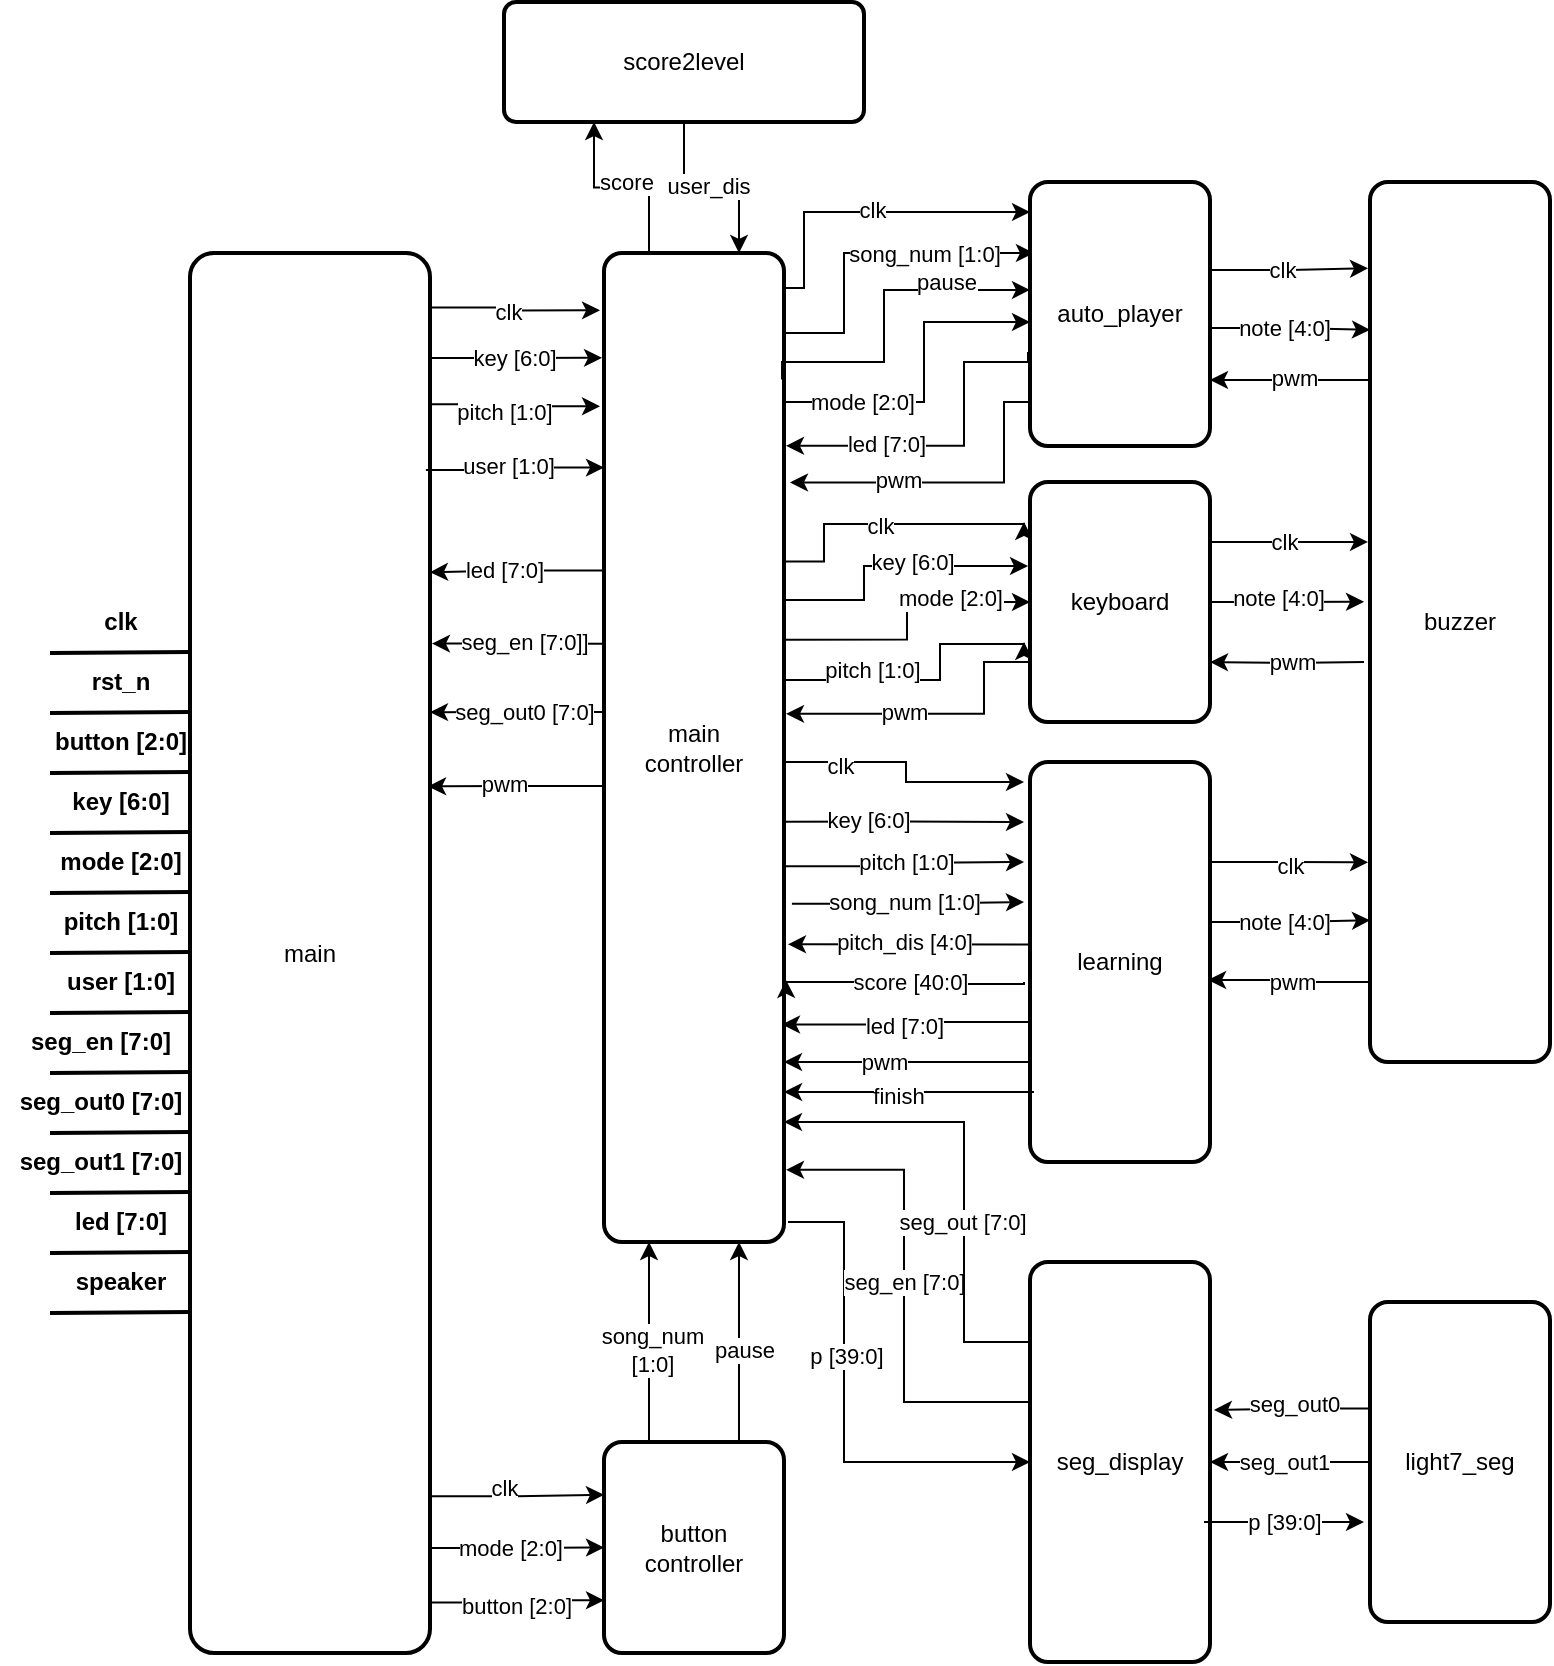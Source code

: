 <mxfile version="22.1.11" type="device">
  <diagram name="Page-1" id="I-zfyDoOctxfuoCyCo5i">
    <mxGraphModel dx="1420" dy="1222" grid="0" gridSize="10" guides="1" tooltips="1" connect="1" arrows="1" fold="1" page="1" pageScale="1" pageWidth="850" pageHeight="1100" math="0" shadow="0">
      <root>
        <mxCell id="0" />
        <mxCell id="1" parent="0" />
        <mxCell id="KplFvlBHDwuFrTIBIFc5-83" style="edgeStyle=orthogonalEdgeStyle;rounded=0;orthogonalLoop=1;jettySize=auto;html=1;entryX=0.75;entryY=1;entryDx=0;entryDy=0;exitX=0.964;exitY=0;exitDx=0;exitDy=0;exitPerimeter=0;" edge="1" parent="1" source="KplFvlBHDwuFrTIBIFc5-24" target="KplFvlBHDwuFrTIBIFc5-26">
          <mxGeometry relative="1" as="geometry">
            <mxPoint x="260" y="900" as="sourcePoint" />
          </mxGeometry>
        </mxCell>
        <mxCell id="KplFvlBHDwuFrTIBIFc5-85" value="button [2:0]" style="edgeLabel;html=1;align=center;verticalAlign=middle;resizable=0;points=[];" vertex="1" connectable="0" parent="KplFvlBHDwuFrTIBIFc5-83">
          <mxGeometry x="-0.036" y="-1" relative="1" as="geometry">
            <mxPoint as="offset" />
          </mxGeometry>
        </mxCell>
        <mxCell id="KplFvlBHDwuFrTIBIFc5-84" style="edgeStyle=orthogonalEdgeStyle;rounded=0;orthogonalLoop=1;jettySize=auto;html=1;exitX=0.925;exitY=0;exitDx=0;exitDy=0;entryX=0.5;entryY=1;entryDx=0;entryDy=0;exitPerimeter=0;" edge="1" parent="1" source="KplFvlBHDwuFrTIBIFc5-24" target="KplFvlBHDwuFrTIBIFc5-26">
          <mxGeometry relative="1" as="geometry" />
        </mxCell>
        <mxCell id="KplFvlBHDwuFrTIBIFc5-86" value="mode [2:0]" style="edgeLabel;html=1;align=center;verticalAlign=middle;resizable=0;points=[];" vertex="1" connectable="0" parent="KplFvlBHDwuFrTIBIFc5-84">
          <mxGeometry x="-0.093" y="-4" relative="1" as="geometry">
            <mxPoint y="-4" as="offset" />
          </mxGeometry>
        </mxCell>
        <mxCell id="KplFvlBHDwuFrTIBIFc5-87" style="edgeStyle=orthogonalEdgeStyle;rounded=0;orthogonalLoop=1;jettySize=auto;html=1;exitX=0.888;exitY=0.017;exitDx=0;exitDy=0;entryX=0.25;entryY=1;entryDx=0;entryDy=0;exitPerimeter=0;" edge="1" parent="1" source="KplFvlBHDwuFrTIBIFc5-24" target="KplFvlBHDwuFrTIBIFc5-26">
          <mxGeometry relative="1" as="geometry" />
        </mxCell>
        <mxCell id="KplFvlBHDwuFrTIBIFc5-88" value="clk" style="edgeLabel;html=1;align=center;verticalAlign=middle;resizable=0;points=[];" vertex="1" connectable="0" parent="KplFvlBHDwuFrTIBIFc5-87">
          <mxGeometry x="0.028" y="-1" relative="1" as="geometry">
            <mxPoint x="-7" y="-5" as="offset" />
          </mxGeometry>
        </mxCell>
        <mxCell id="KplFvlBHDwuFrTIBIFc5-24" value="main" style="rounded=1;arcSize=10;whiteSpace=wrap;html=1;align=center;direction=south;strokeWidth=2;" vertex="1" parent="1">
          <mxGeometry x="133" y="225.5" width="120" height="700" as="geometry" />
        </mxCell>
        <mxCell id="KplFvlBHDwuFrTIBIFc5-90" style="edgeStyle=orthogonalEdgeStyle;rounded=0;orthogonalLoop=1;jettySize=auto;html=1;exitX=0;exitY=0.75;exitDx=0;exitDy=0;entryX=1;entryY=0.75;entryDx=0;entryDy=0;" edge="1" parent="1" source="KplFvlBHDwuFrTIBIFc5-25" target="KplFvlBHDwuFrTIBIFc5-81">
          <mxGeometry relative="1" as="geometry" />
        </mxCell>
        <mxCell id="KplFvlBHDwuFrTIBIFc5-91" value="score" style="edgeLabel;html=1;align=center;verticalAlign=middle;resizable=0;points=[];" vertex="1" connectable="0" parent="KplFvlBHDwuFrTIBIFc5-90">
          <mxGeometry x="-0.092" y="-5" relative="1" as="geometry">
            <mxPoint x="-3" y="2" as="offset" />
          </mxGeometry>
        </mxCell>
        <mxCell id="KplFvlBHDwuFrTIBIFc5-127" style="edgeStyle=orthogonalEdgeStyle;rounded=0;orthogonalLoop=1;jettySize=auto;html=1;entryX=0.5;entryY=1;entryDx=0;entryDy=0;" edge="1" parent="1" target="KplFvlBHDwuFrTIBIFc5-77">
          <mxGeometry relative="1" as="geometry">
            <mxPoint x="432" y="710" as="sourcePoint" />
            <mxPoint x="553" y="890" as="targetPoint" />
            <Array as="points">
              <mxPoint x="460" y="710" />
              <mxPoint x="460" y="830" />
            </Array>
          </mxGeometry>
        </mxCell>
        <mxCell id="KplFvlBHDwuFrTIBIFc5-128" value="p [39:0]" style="edgeLabel;html=1;align=center;verticalAlign=middle;resizable=0;points=[];" vertex="1" connectable="0" parent="KplFvlBHDwuFrTIBIFc5-127">
          <mxGeometry x="-0.3" y="1" relative="1" as="geometry">
            <mxPoint y="10" as="offset" />
          </mxGeometry>
        </mxCell>
        <mxCell id="KplFvlBHDwuFrTIBIFc5-159" style="edgeStyle=orthogonalEdgeStyle;rounded=0;orthogonalLoop=1;jettySize=auto;html=1;exitX=0.088;exitY=0.022;exitDx=0;exitDy=0;entryX=0.25;entryY=1;entryDx=0;entryDy=0;exitPerimeter=0;" edge="1" parent="1">
          <mxGeometry relative="1" as="geometry">
            <mxPoint x="430" y="271.516" as="sourcePoint" />
            <mxPoint x="554.98" y="225.5" as="targetPoint" />
            <Array as="points">
              <mxPoint x="430" y="265.5" />
              <mxPoint x="460" y="265.5" />
              <mxPoint x="460" y="225.5" />
            </Array>
          </mxGeometry>
        </mxCell>
        <mxCell id="KplFvlBHDwuFrTIBIFc5-160" value="song_num [1:0]" style="edgeLabel;html=1;align=center;verticalAlign=middle;resizable=0;points=[];" vertex="1" connectable="0" parent="KplFvlBHDwuFrTIBIFc5-159">
          <mxGeometry x="-0.345" relative="1" as="geometry">
            <mxPoint x="40" y="-20" as="offset" />
          </mxGeometry>
        </mxCell>
        <mxCell id="KplFvlBHDwuFrTIBIFc5-163" style="edgeStyle=orthogonalEdgeStyle;rounded=0;orthogonalLoop=1;jettySize=auto;html=1;exitX=0.25;exitY=0;exitDx=0;exitDy=0;" edge="1" parent="1" source="KplFvlBHDwuFrTIBIFc5-25" target="KplFvlBHDwuFrTIBIFc5-80">
          <mxGeometry relative="1" as="geometry">
            <Array as="points">
              <mxPoint x="430" y="300" />
              <mxPoint x="500" y="300" />
              <mxPoint x="500" y="260" />
            </Array>
          </mxGeometry>
        </mxCell>
        <mxCell id="KplFvlBHDwuFrTIBIFc5-164" value="mode [2:0]" style="edgeLabel;html=1;align=center;verticalAlign=middle;resizable=0;points=[];" vertex="1" connectable="0" parent="KplFvlBHDwuFrTIBIFc5-163">
          <mxGeometry x="-0.083" y="-1" relative="1" as="geometry">
            <mxPoint x="-10" y="-1" as="offset" />
          </mxGeometry>
        </mxCell>
        <mxCell id="KplFvlBHDwuFrTIBIFc5-182" style="edgeStyle=orthogonalEdgeStyle;rounded=0;orthogonalLoop=1;jettySize=auto;html=1;exitX=0.312;exitY=0;exitDx=0;exitDy=0;exitPerimeter=0;" edge="1" parent="1" source="KplFvlBHDwuFrTIBIFc5-25">
          <mxGeometry relative="1" as="geometry">
            <mxPoint x="550" y="360" as="targetPoint" />
            <Array as="points">
              <mxPoint x="450" y="380" />
              <mxPoint x="450" y="361" />
            </Array>
          </mxGeometry>
        </mxCell>
        <mxCell id="KplFvlBHDwuFrTIBIFc5-188" value="clk" style="edgeLabel;html=1;align=center;verticalAlign=middle;resizable=0;points=[];" vertex="1" connectable="0" parent="KplFvlBHDwuFrTIBIFc5-182">
          <mxGeometry x="-0.052" y="-1" relative="1" as="geometry">
            <mxPoint as="offset" />
          </mxGeometry>
        </mxCell>
        <mxCell id="KplFvlBHDwuFrTIBIFc5-184" style="edgeStyle=orthogonalEdgeStyle;rounded=0;orthogonalLoop=1;jettySize=auto;html=1;exitX=0.391;exitY=0;exitDx=0;exitDy=0;entryX=0.5;entryY=1;entryDx=0;entryDy=0;exitPerimeter=0;" edge="1" parent="1" source="KplFvlBHDwuFrTIBIFc5-25" target="KplFvlBHDwuFrTIBIFc5-79">
          <mxGeometry relative="1" as="geometry" />
        </mxCell>
        <mxCell id="KplFvlBHDwuFrTIBIFc5-190" value="mode [2:0]" style="edgeLabel;html=1;align=center;verticalAlign=middle;resizable=0;points=[];" vertex="1" connectable="0" parent="KplFvlBHDwuFrTIBIFc5-184">
          <mxGeometry x="0.436" y="2" relative="1" as="geometry">
            <mxPoint as="offset" />
          </mxGeometry>
        </mxCell>
        <mxCell id="KplFvlBHDwuFrTIBIFc5-185" style="edgeStyle=orthogonalEdgeStyle;rounded=0;orthogonalLoop=1;jettySize=auto;html=1;" edge="1" parent="1">
          <mxGeometry relative="1" as="geometry">
            <mxPoint x="550" y="420" as="targetPoint" />
            <mxPoint x="430" y="439" as="sourcePoint" />
            <Array as="points">
              <mxPoint x="508" y="439" />
              <mxPoint x="508" y="421" />
            </Array>
          </mxGeometry>
        </mxCell>
        <mxCell id="KplFvlBHDwuFrTIBIFc5-191" value="pitch [1:0]" style="edgeLabel;html=1;align=center;verticalAlign=middle;resizable=0;points=[];" vertex="1" connectable="0" parent="KplFvlBHDwuFrTIBIFc5-185">
          <mxGeometry x="-0.377" y="5" relative="1" as="geometry">
            <mxPoint as="offset" />
          </mxGeometry>
        </mxCell>
        <mxCell id="KplFvlBHDwuFrTIBIFc5-200" style="edgeStyle=orthogonalEdgeStyle;rounded=0;orthogonalLoop=1;jettySize=auto;html=1;exitX=0.575;exitY=0.022;exitDx=0;exitDy=0;exitPerimeter=0;" edge="1" parent="1" source="KplFvlBHDwuFrTIBIFc5-25">
          <mxGeometry relative="1" as="geometry">
            <mxPoint x="550" y="510" as="targetPoint" />
          </mxGeometry>
        </mxCell>
        <mxCell id="KplFvlBHDwuFrTIBIFc5-202" value="key [6:0]" style="edgeLabel;html=1;align=center;verticalAlign=middle;resizable=0;points=[];" vertex="1" connectable="0" parent="KplFvlBHDwuFrTIBIFc5-200">
          <mxGeometry x="-0.283" y="1" relative="1" as="geometry">
            <mxPoint as="offset" />
          </mxGeometry>
        </mxCell>
        <mxCell id="KplFvlBHDwuFrTIBIFc5-203" style="edgeStyle=orthogonalEdgeStyle;rounded=0;orthogonalLoop=1;jettySize=auto;html=1;exitX=0.62;exitY=0;exitDx=0;exitDy=0;exitPerimeter=0;" edge="1" parent="1" source="KplFvlBHDwuFrTIBIFc5-25">
          <mxGeometry relative="1" as="geometry">
            <mxPoint x="550" y="530" as="targetPoint" />
          </mxGeometry>
        </mxCell>
        <mxCell id="KplFvlBHDwuFrTIBIFc5-205" value="pitch [1:0]" style="edgeLabel;html=1;align=center;verticalAlign=middle;resizable=0;points=[];" vertex="1" connectable="0" parent="KplFvlBHDwuFrTIBIFc5-203">
          <mxGeometry x="-0.013" y="-2" relative="1" as="geometry">
            <mxPoint x="-1" y="-2" as="offset" />
          </mxGeometry>
        </mxCell>
        <mxCell id="KplFvlBHDwuFrTIBIFc5-207" style="edgeStyle=orthogonalEdgeStyle;rounded=0;orthogonalLoop=1;jettySize=auto;html=1;exitX=0.658;exitY=-0.044;exitDx=0;exitDy=0;exitPerimeter=0;" edge="1" parent="1" source="KplFvlBHDwuFrTIBIFc5-25">
          <mxGeometry relative="1" as="geometry">
            <mxPoint x="550" y="550" as="targetPoint" />
          </mxGeometry>
        </mxCell>
        <mxCell id="KplFvlBHDwuFrTIBIFc5-208" value="song_num [1:0]" style="edgeLabel;html=1;align=center;verticalAlign=middle;resizable=0;points=[];" vertex="1" connectable="0" parent="KplFvlBHDwuFrTIBIFc5-207">
          <mxGeometry x="-0.278" y="-2" relative="1" as="geometry">
            <mxPoint x="14" y="-3" as="offset" />
          </mxGeometry>
        </mxCell>
        <mxCell id="KplFvlBHDwuFrTIBIFc5-25" value="main&lt;br&gt;controller" style="rounded=1;arcSize=10;whiteSpace=wrap;html=1;align=center;direction=south;strokeWidth=2;" vertex="1" parent="1">
          <mxGeometry x="340" y="225.5" width="90" height="494.5" as="geometry" />
        </mxCell>
        <mxCell id="KplFvlBHDwuFrTIBIFc5-27" style="edgeStyle=orthogonalEdgeStyle;rounded=0;orthogonalLoop=1;jettySize=auto;html=1;exitX=0;exitY=0.75;exitDx=0;exitDy=0;entryX=1;entryY=0.75;entryDx=0;entryDy=0;" edge="1" parent="1" source="KplFvlBHDwuFrTIBIFc5-26" target="KplFvlBHDwuFrTIBIFc5-25">
          <mxGeometry relative="1" as="geometry" />
        </mxCell>
        <mxCell id="KplFvlBHDwuFrTIBIFc5-28" value="song_num&lt;br&gt;[1:0]" style="edgeLabel;html=1;align=center;verticalAlign=middle;resizable=0;points=[];" vertex="1" connectable="0" parent="KplFvlBHDwuFrTIBIFc5-27">
          <mxGeometry x="-0.067" relative="1" as="geometry">
            <mxPoint x="1" as="offset" />
          </mxGeometry>
        </mxCell>
        <mxCell id="KplFvlBHDwuFrTIBIFc5-29" style="edgeStyle=orthogonalEdgeStyle;rounded=0;orthogonalLoop=1;jettySize=auto;html=1;exitX=0;exitY=0.25;exitDx=0;exitDy=0;entryX=1;entryY=0.25;entryDx=0;entryDy=0;" edge="1" parent="1" source="KplFvlBHDwuFrTIBIFc5-26" target="KplFvlBHDwuFrTIBIFc5-25">
          <mxGeometry relative="1" as="geometry" />
        </mxCell>
        <mxCell id="KplFvlBHDwuFrTIBIFc5-30" value="pause" style="edgeLabel;html=1;align=center;verticalAlign=middle;resizable=0;points=[];" vertex="1" connectable="0" parent="KplFvlBHDwuFrTIBIFc5-29">
          <mxGeometry x="-0.067" y="-1" relative="1" as="geometry">
            <mxPoint x="1" as="offset" />
          </mxGeometry>
        </mxCell>
        <mxCell id="KplFvlBHDwuFrTIBIFc5-26" value="button&lt;br&gt;controller" style="rounded=1;arcSize=10;whiteSpace=wrap;html=1;align=center;direction=south;strokeWidth=2;" vertex="1" parent="1">
          <mxGeometry x="340" y="820" width="90" height="105.5" as="geometry" />
        </mxCell>
        <mxCell id="KplFvlBHDwuFrTIBIFc5-31" value="" style="endArrow=none;html=1;rounded=0;strokeWidth=2;fontStyle=1" edge="1" parent="1">
          <mxGeometry relative="1" as="geometry">
            <mxPoint x="63" y="425.5" as="sourcePoint" />
            <mxPoint x="133" y="425" as="targetPoint" />
          </mxGeometry>
        </mxCell>
        <mxCell id="KplFvlBHDwuFrTIBIFc5-32" value="" style="endArrow=none;html=1;rounded=0;strokeWidth=2;fontStyle=1" edge="1" parent="1">
          <mxGeometry relative="1" as="geometry">
            <mxPoint x="63" y="455.5" as="sourcePoint" />
            <mxPoint x="133" y="455" as="targetPoint" />
          </mxGeometry>
        </mxCell>
        <mxCell id="KplFvlBHDwuFrTIBIFc5-33" value="clk" style="text;html=1;align=center;verticalAlign=middle;resizable=0;points=[];autosize=1;strokeColor=none;fillColor=none;fontStyle=1" vertex="1" parent="1">
          <mxGeometry x="78" y="395" width="40" height="30" as="geometry" />
        </mxCell>
        <mxCell id="KplFvlBHDwuFrTIBIFc5-34" value="rst_n" style="text;html=1;align=center;verticalAlign=middle;resizable=0;points=[];autosize=1;strokeColor=none;fillColor=none;fontStyle=1" vertex="1" parent="1">
          <mxGeometry x="73" y="425" width="50" height="30" as="geometry" />
        </mxCell>
        <mxCell id="KplFvlBHDwuFrTIBIFc5-35" value="" style="endArrow=none;html=1;rounded=0;strokeWidth=2;fontStyle=1" edge="1" parent="1">
          <mxGeometry relative="1" as="geometry">
            <mxPoint x="63" y="485.5" as="sourcePoint" />
            <mxPoint x="133" y="485" as="targetPoint" />
          </mxGeometry>
        </mxCell>
        <mxCell id="KplFvlBHDwuFrTIBIFc5-37" value="button [2:0]" style="text;html=1;align=center;verticalAlign=middle;resizable=0;points=[];autosize=1;strokeColor=none;fillColor=none;fontStyle=1" vertex="1" parent="1">
          <mxGeometry x="53" y="455" width="90" height="30" as="geometry" />
        </mxCell>
        <mxCell id="KplFvlBHDwuFrTIBIFc5-56" value="" style="endArrow=none;html=1;rounded=0;strokeWidth=2;fontStyle=1" edge="1" parent="1">
          <mxGeometry relative="1" as="geometry">
            <mxPoint x="63" y="515.5" as="sourcePoint" />
            <mxPoint x="133" y="515" as="targetPoint" />
          </mxGeometry>
        </mxCell>
        <mxCell id="KplFvlBHDwuFrTIBIFc5-57" value="" style="endArrow=none;html=1;rounded=0;strokeWidth=2;fontStyle=1" edge="1" parent="1">
          <mxGeometry relative="1" as="geometry">
            <mxPoint x="63" y="545.5" as="sourcePoint" />
            <mxPoint x="133" y="545" as="targetPoint" />
          </mxGeometry>
        </mxCell>
        <mxCell id="KplFvlBHDwuFrTIBIFc5-58" value="key [6:0]" style="text;html=1;align=center;verticalAlign=middle;resizable=0;points=[];autosize=1;strokeColor=none;fillColor=none;fontStyle=1" vertex="1" parent="1">
          <mxGeometry x="63" y="485" width="70" height="30" as="geometry" />
        </mxCell>
        <mxCell id="KplFvlBHDwuFrTIBIFc5-59" value="mode [2:0]" style="text;html=1;align=center;verticalAlign=middle;resizable=0;points=[];autosize=1;strokeColor=none;fillColor=none;fontStyle=1" vertex="1" parent="1">
          <mxGeometry x="58" y="515" width="80" height="30" as="geometry" />
        </mxCell>
        <mxCell id="KplFvlBHDwuFrTIBIFc5-60" value="" style="endArrow=none;html=1;rounded=0;strokeWidth=2;fontStyle=1" edge="1" parent="1">
          <mxGeometry relative="1" as="geometry">
            <mxPoint x="63" y="575.5" as="sourcePoint" />
            <mxPoint x="133" y="575" as="targetPoint" />
          </mxGeometry>
        </mxCell>
        <mxCell id="KplFvlBHDwuFrTIBIFc5-61" value="pitch [1:0]" style="text;html=1;align=center;verticalAlign=middle;resizable=0;points=[];autosize=1;strokeColor=none;fillColor=none;fontStyle=1" vertex="1" parent="1">
          <mxGeometry x="58" y="545" width="80" height="30" as="geometry" />
        </mxCell>
        <mxCell id="KplFvlBHDwuFrTIBIFc5-62" value="" style="endArrow=none;html=1;rounded=0;strokeWidth=2;fontStyle=1" edge="1" parent="1">
          <mxGeometry relative="1" as="geometry">
            <mxPoint x="63" y="605.5" as="sourcePoint" />
            <mxPoint x="133" y="605" as="targetPoint" />
          </mxGeometry>
        </mxCell>
        <mxCell id="KplFvlBHDwuFrTIBIFc5-63" value="" style="endArrow=none;html=1;rounded=0;strokeWidth=2;fontStyle=1" edge="1" parent="1">
          <mxGeometry relative="1" as="geometry">
            <mxPoint x="63" y="635.5" as="sourcePoint" />
            <mxPoint x="133" y="635" as="targetPoint" />
          </mxGeometry>
        </mxCell>
        <mxCell id="KplFvlBHDwuFrTIBIFc5-64" value="user [1:0]" style="text;html=1;align=center;verticalAlign=middle;resizable=0;points=[];autosize=1;strokeColor=none;fillColor=none;fontStyle=1" vertex="1" parent="1">
          <mxGeometry x="58" y="575" width="80" height="30" as="geometry" />
        </mxCell>
        <mxCell id="KplFvlBHDwuFrTIBIFc5-65" value="seg_en [7:0]" style="text;html=1;align=center;verticalAlign=middle;resizable=0;points=[];autosize=1;strokeColor=none;fillColor=none;fontStyle=1" vertex="1" parent="1">
          <mxGeometry x="43" y="605" width="90" height="30" as="geometry" />
        </mxCell>
        <mxCell id="KplFvlBHDwuFrTIBIFc5-66" value="" style="endArrow=none;html=1;rounded=0;strokeWidth=2;fontStyle=1" edge="1" parent="1">
          <mxGeometry relative="1" as="geometry">
            <mxPoint x="63" y="665.5" as="sourcePoint" />
            <mxPoint x="133" y="665" as="targetPoint" />
          </mxGeometry>
        </mxCell>
        <mxCell id="KplFvlBHDwuFrTIBIFc5-67" value="seg_out0 [7:0]" style="text;html=1;align=center;verticalAlign=middle;resizable=0;points=[];autosize=1;strokeColor=none;fillColor=none;fontStyle=1" vertex="1" parent="1">
          <mxGeometry x="38" y="635" width="100" height="30" as="geometry" />
        </mxCell>
        <mxCell id="KplFvlBHDwuFrTIBIFc5-68" value="" style="endArrow=none;html=1;rounded=0;strokeWidth=2;fontStyle=1" edge="1" parent="1">
          <mxGeometry relative="1" as="geometry">
            <mxPoint x="63" y="695.5" as="sourcePoint" />
            <mxPoint x="133" y="695" as="targetPoint" />
          </mxGeometry>
        </mxCell>
        <mxCell id="KplFvlBHDwuFrTIBIFc5-69" value="" style="endArrow=none;html=1;rounded=0;strokeWidth=2;fontStyle=1" edge="1" parent="1">
          <mxGeometry relative="1" as="geometry">
            <mxPoint x="63" y="725.5" as="sourcePoint" />
            <mxPoint x="133" y="725" as="targetPoint" />
          </mxGeometry>
        </mxCell>
        <mxCell id="KplFvlBHDwuFrTIBIFc5-70" value="seg_out1 [7:0]" style="text;html=1;align=center;verticalAlign=middle;resizable=0;points=[];autosize=1;strokeColor=none;fillColor=none;fontStyle=1" vertex="1" parent="1">
          <mxGeometry x="38" y="665" width="100" height="30" as="geometry" />
        </mxCell>
        <mxCell id="KplFvlBHDwuFrTIBIFc5-71" value="led [7:0]" style="text;html=1;align=center;verticalAlign=middle;resizable=0;points=[];autosize=1;strokeColor=none;fillColor=none;fontStyle=1" vertex="1" parent="1">
          <mxGeometry x="63" y="695" width="70" height="30" as="geometry" />
        </mxCell>
        <mxCell id="KplFvlBHDwuFrTIBIFc5-72" value="" style="endArrow=none;html=1;rounded=0;strokeWidth=2;fontStyle=1" edge="1" parent="1">
          <mxGeometry relative="1" as="geometry">
            <mxPoint x="63" y="755.5" as="sourcePoint" />
            <mxPoint x="133" y="755" as="targetPoint" />
          </mxGeometry>
        </mxCell>
        <mxCell id="KplFvlBHDwuFrTIBIFc5-73" value="speaker" style="text;html=1;align=center;verticalAlign=middle;resizable=0;points=[];autosize=1;strokeColor=none;fillColor=none;fontStyle=1" vertex="1" parent="1">
          <mxGeometry x="63" y="725" width="70" height="30" as="geometry" />
        </mxCell>
        <mxCell id="KplFvlBHDwuFrTIBIFc5-154" style="edgeStyle=orthogonalEdgeStyle;rounded=0;orthogonalLoop=1;jettySize=auto;html=1;exitX=0.75;exitY=1;exitDx=0;exitDy=0;" edge="1" parent="1" source="KplFvlBHDwuFrTIBIFc5-76">
          <mxGeometry relative="1" as="geometry">
            <mxPoint x="430" y="630" as="targetPoint" />
          </mxGeometry>
        </mxCell>
        <mxCell id="KplFvlBHDwuFrTIBIFc5-193" value="pwm" style="edgeLabel;html=1;align=center;verticalAlign=middle;resizable=0;points=[];" vertex="1" connectable="0" parent="KplFvlBHDwuFrTIBIFc5-154">
          <mxGeometry x="-0.028" y="1" relative="1" as="geometry">
            <mxPoint x="-13" y="-1" as="offset" />
          </mxGeometry>
        </mxCell>
        <mxCell id="KplFvlBHDwuFrTIBIFc5-76" value="learning" style="rounded=1;arcSize=10;whiteSpace=wrap;html=1;align=center;direction=south;strokeWidth=2;" vertex="1" parent="1">
          <mxGeometry x="553" y="480" width="90" height="200" as="geometry" />
        </mxCell>
        <mxCell id="KplFvlBHDwuFrTIBIFc5-77" value="seg_display" style="rounded=1;arcSize=10;whiteSpace=wrap;html=1;align=center;direction=south;strokeWidth=2;" vertex="1" parent="1">
          <mxGeometry x="553" y="730" width="90" height="200" as="geometry" />
        </mxCell>
        <mxCell id="KplFvlBHDwuFrTIBIFc5-132" style="edgeStyle=orthogonalEdgeStyle;rounded=0;orthogonalLoop=1;jettySize=auto;html=1;entryX=0.5;entryY=0;entryDx=0;entryDy=0;exitX=0.5;exitY=1;exitDx=0;exitDy=0;" edge="1" parent="1" source="KplFvlBHDwuFrTIBIFc5-78" target="KplFvlBHDwuFrTIBIFc5-77">
          <mxGeometry relative="1" as="geometry">
            <mxPoint x="710" y="880" as="sourcePoint" />
          </mxGeometry>
        </mxCell>
        <mxCell id="KplFvlBHDwuFrTIBIFc5-135" value="seg_out1" style="edgeLabel;html=1;align=center;verticalAlign=middle;resizable=0;points=[];" vertex="1" connectable="0" parent="KplFvlBHDwuFrTIBIFc5-132">
          <mxGeometry x="-0.148" relative="1" as="geometry">
            <mxPoint x="-9" as="offset" />
          </mxGeometry>
        </mxCell>
        <mxCell id="KplFvlBHDwuFrTIBIFc5-78" value="light7_seg" style="rounded=1;arcSize=10;whiteSpace=wrap;html=1;align=center;direction=south;strokeWidth=2;" vertex="1" parent="1">
          <mxGeometry x="723" y="750" width="90" height="160" as="geometry" />
        </mxCell>
        <mxCell id="KplFvlBHDwuFrTIBIFc5-79" value="keyboard" style="rounded=1;arcSize=10;whiteSpace=wrap;html=1;align=center;direction=south;strokeWidth=2;" vertex="1" parent="1">
          <mxGeometry x="553" y="340" width="90" height="120" as="geometry" />
        </mxCell>
        <mxCell id="KplFvlBHDwuFrTIBIFc5-80" value="auto_player" style="rounded=1;arcSize=10;whiteSpace=wrap;html=1;align=center;direction=south;strokeWidth=2;" vertex="1" parent="1">
          <mxGeometry x="553" y="190" width="90" height="132" as="geometry" />
        </mxCell>
        <mxCell id="KplFvlBHDwuFrTIBIFc5-94" style="edgeStyle=orthogonalEdgeStyle;rounded=0;orthogonalLoop=1;jettySize=auto;html=1;exitX=1;exitY=0.5;exitDx=0;exitDy=0;entryX=0;entryY=0.25;entryDx=0;entryDy=0;" edge="1" parent="1" source="KplFvlBHDwuFrTIBIFc5-81" target="KplFvlBHDwuFrTIBIFc5-25">
          <mxGeometry relative="1" as="geometry" />
        </mxCell>
        <mxCell id="KplFvlBHDwuFrTIBIFc5-95" value="user_dis" style="edgeLabel;html=1;align=center;verticalAlign=middle;resizable=0;points=[];" vertex="1" connectable="0" parent="KplFvlBHDwuFrTIBIFc5-94">
          <mxGeometry x="-0.058" y="1" relative="1" as="geometry">
            <mxPoint as="offset" />
          </mxGeometry>
        </mxCell>
        <mxCell id="KplFvlBHDwuFrTIBIFc5-81" value="score2level" style="rounded=1;arcSize=10;whiteSpace=wrap;html=1;align=center;direction=south;strokeWidth=2;" vertex="1" parent="1">
          <mxGeometry x="290" y="100" width="180" height="60" as="geometry" />
        </mxCell>
        <mxCell id="KplFvlBHDwuFrTIBIFc5-178" style="edgeStyle=orthogonalEdgeStyle;rounded=0;orthogonalLoop=1;jettySize=auto;html=1;entryX=0.75;entryY=0;entryDx=0;entryDy=0;" edge="1" parent="1" target="KplFvlBHDwuFrTIBIFc5-79">
          <mxGeometry relative="1" as="geometry">
            <mxPoint x="720" y="430" as="sourcePoint" />
          </mxGeometry>
        </mxCell>
        <mxCell id="KplFvlBHDwuFrTIBIFc5-179" value="pwm" style="edgeLabel;html=1;align=center;verticalAlign=middle;resizable=0;points=[];" vertex="1" connectable="0" parent="KplFvlBHDwuFrTIBIFc5-178">
          <mxGeometry x="-0.071" y="-1" relative="1" as="geometry">
            <mxPoint as="offset" />
          </mxGeometry>
        </mxCell>
        <mxCell id="KplFvlBHDwuFrTIBIFc5-82" value="buzzer" style="rounded=1;arcSize=10;whiteSpace=wrap;html=1;align=center;direction=south;strokeWidth=2;" vertex="1" parent="1">
          <mxGeometry x="723" y="190" width="90" height="440" as="geometry" />
        </mxCell>
        <mxCell id="KplFvlBHDwuFrTIBIFc5-98" style="edgeStyle=orthogonalEdgeStyle;rounded=0;orthogonalLoop=1;jettySize=auto;html=1;entryX=0.168;entryY=1;entryDx=0;entryDy=0;entryPerimeter=0;exitX=0.553;exitY=-0.011;exitDx=0;exitDy=0;exitPerimeter=0;" edge="1" parent="1" source="KplFvlBHDwuFrTIBIFc5-80" target="KplFvlBHDwuFrTIBIFc5-82">
          <mxGeometry relative="1" as="geometry">
            <mxPoint x="650" y="242" as="sourcePoint" />
          </mxGeometry>
        </mxCell>
        <mxCell id="KplFvlBHDwuFrTIBIFc5-101" value="note [4:0]" style="edgeLabel;html=1;align=center;verticalAlign=middle;resizable=0;points=[];" vertex="1" connectable="0" parent="KplFvlBHDwuFrTIBIFc5-98">
          <mxGeometry x="0.096" y="1" relative="1" as="geometry">
            <mxPoint x="-7" as="offset" />
          </mxGeometry>
        </mxCell>
        <mxCell id="KplFvlBHDwuFrTIBIFc5-99" style="edgeStyle=orthogonalEdgeStyle;rounded=0;orthogonalLoop=1;jettySize=auto;html=1;entryX=0.098;entryY=1.011;entryDx=0;entryDy=0;entryPerimeter=0;exitX=0.333;exitY=0.011;exitDx=0;exitDy=0;exitPerimeter=0;" edge="1" parent="1" source="KplFvlBHDwuFrTIBIFc5-80" target="KplFvlBHDwuFrTIBIFc5-82">
          <mxGeometry relative="1" as="geometry">
            <mxPoint x="650" y="210" as="sourcePoint" />
          </mxGeometry>
        </mxCell>
        <mxCell id="KplFvlBHDwuFrTIBIFc5-100" value="clk" style="edgeLabel;html=1;align=center;verticalAlign=middle;resizable=0;points=[];" vertex="1" connectable="0" parent="KplFvlBHDwuFrTIBIFc5-99">
          <mxGeometry x="0.097" y="-1" relative="1" as="geometry">
            <mxPoint x="-7" as="offset" />
          </mxGeometry>
        </mxCell>
        <mxCell id="KplFvlBHDwuFrTIBIFc5-103" style="edgeStyle=orthogonalEdgeStyle;rounded=0;orthogonalLoop=1;jettySize=auto;html=1;exitX=0.225;exitY=1.011;exitDx=0;exitDy=0;exitPerimeter=0;entryX=0.75;entryY=0;entryDx=0;entryDy=0;" edge="1" parent="1" source="KplFvlBHDwuFrTIBIFc5-82" target="KplFvlBHDwuFrTIBIFc5-80">
          <mxGeometry relative="1" as="geometry">
            <mxPoint x="643" y="277" as="targetPoint" />
          </mxGeometry>
        </mxCell>
        <mxCell id="KplFvlBHDwuFrTIBIFc5-104" value="pwm" style="edgeLabel;html=1;align=center;verticalAlign=middle;resizable=0;points=[];" vertex="1" connectable="0" parent="KplFvlBHDwuFrTIBIFc5-103">
          <mxGeometry x="-0.067" y="3" relative="1" as="geometry">
            <mxPoint y="-4" as="offset" />
          </mxGeometry>
        </mxCell>
        <mxCell id="KplFvlBHDwuFrTIBIFc5-125" style="edgeStyle=orthogonalEdgeStyle;rounded=0;orthogonalLoop=1;jettySize=auto;html=1;entryX=0.927;entryY=-0.011;entryDx=0;entryDy=0;entryPerimeter=0;" edge="1" parent="1" target="KplFvlBHDwuFrTIBIFc5-25">
          <mxGeometry relative="1" as="geometry">
            <mxPoint x="553" y="840" as="sourcePoint" />
            <Array as="points">
              <mxPoint x="553" y="800" />
              <mxPoint x="490" y="800" />
              <mxPoint x="490" y="684" />
            </Array>
          </mxGeometry>
        </mxCell>
        <mxCell id="KplFvlBHDwuFrTIBIFc5-129" value="seg_en [7:0]" style="edgeLabel;html=1;align=center;verticalAlign=middle;resizable=0;points=[];" vertex="1" connectable="0" parent="KplFvlBHDwuFrTIBIFc5-125">
          <mxGeometry x="0.065" y="-2" relative="1" as="geometry">
            <mxPoint x="-2" y="-15" as="offset" />
          </mxGeometry>
        </mxCell>
        <mxCell id="KplFvlBHDwuFrTIBIFc5-126" style="edgeStyle=orthogonalEdgeStyle;rounded=0;orthogonalLoop=1;jettySize=auto;html=1;" edge="1" parent="1">
          <mxGeometry relative="1" as="geometry">
            <mxPoint x="553" y="770" as="sourcePoint" />
            <mxPoint x="430" y="660" as="targetPoint" />
            <Array as="points">
              <mxPoint x="553" y="770" />
              <mxPoint x="520" y="770" />
              <mxPoint x="520" y="660" />
            </Array>
          </mxGeometry>
        </mxCell>
        <mxCell id="KplFvlBHDwuFrTIBIFc5-130" value="seg_out [7:0]" style="edgeLabel;html=1;align=center;verticalAlign=middle;resizable=0;points=[];" vertex="1" connectable="0" parent="KplFvlBHDwuFrTIBIFc5-126">
          <mxGeometry x="-0.189" y="1" relative="1" as="geometry">
            <mxPoint y="1" as="offset" />
          </mxGeometry>
        </mxCell>
        <mxCell id="KplFvlBHDwuFrTIBIFc5-131" value="p [39:0]" style="edgeStyle=orthogonalEdgeStyle;rounded=0;orthogonalLoop=1;jettySize=auto;html=1;" edge="1" parent="1">
          <mxGeometry relative="1" as="geometry">
            <mxPoint x="640" y="860" as="sourcePoint" />
            <mxPoint x="720" y="860" as="targetPoint" />
            <Array as="points">
              <mxPoint x="644" y="860" />
              <mxPoint x="720" y="860" />
            </Array>
            <mxPoint as="offset" />
          </mxGeometry>
        </mxCell>
        <mxCell id="KplFvlBHDwuFrTIBIFc5-133" style="edgeStyle=orthogonalEdgeStyle;rounded=0;orthogonalLoop=1;jettySize=auto;html=1;entryX=0.37;entryY=-0.022;entryDx=0;entryDy=0;entryPerimeter=0;exitX=0.333;exitY=1.011;exitDx=0;exitDy=0;exitPerimeter=0;" edge="1" parent="1" source="KplFvlBHDwuFrTIBIFc5-78" target="KplFvlBHDwuFrTIBIFc5-77">
          <mxGeometry relative="1" as="geometry">
            <mxPoint x="720" y="910" as="sourcePoint" />
          </mxGeometry>
        </mxCell>
        <mxCell id="KplFvlBHDwuFrTIBIFc5-134" value="seg_out0" style="edgeLabel;html=1;align=center;verticalAlign=middle;resizable=0;points=[];" vertex="1" connectable="0" parent="KplFvlBHDwuFrTIBIFc5-133">
          <mxGeometry x="-0.051" y="2" relative="1" as="geometry">
            <mxPoint y="-5" as="offset" />
          </mxGeometry>
        </mxCell>
        <mxCell id="KplFvlBHDwuFrTIBIFc5-136" style="edgeStyle=orthogonalEdgeStyle;rounded=0;orthogonalLoop=1;jettySize=auto;html=1;exitX=0.039;exitY=0;exitDx=0;exitDy=0;entryX=0.058;entryY=1.022;entryDx=0;entryDy=0;entryPerimeter=0;exitPerimeter=0;" edge="1" parent="1" source="KplFvlBHDwuFrTIBIFc5-24" target="KplFvlBHDwuFrTIBIFc5-25">
          <mxGeometry relative="1" as="geometry" />
        </mxCell>
        <mxCell id="KplFvlBHDwuFrTIBIFc5-137" value="clk" style="edgeLabel;html=1;align=center;verticalAlign=middle;resizable=0;points=[];" vertex="1" connectable="0" parent="KplFvlBHDwuFrTIBIFc5-136">
          <mxGeometry x="-0.097" y="-2" relative="1" as="geometry">
            <mxPoint as="offset" />
          </mxGeometry>
        </mxCell>
        <mxCell id="KplFvlBHDwuFrTIBIFc5-138" style="edgeStyle=orthogonalEdgeStyle;rounded=0;orthogonalLoop=1;jettySize=auto;html=1;exitX=0.075;exitY=0;exitDx=0;exitDy=0;entryX=0.106;entryY=1.011;entryDx=0;entryDy=0;entryPerimeter=0;exitPerimeter=0;" edge="1" parent="1" source="KplFvlBHDwuFrTIBIFc5-24" target="KplFvlBHDwuFrTIBIFc5-25">
          <mxGeometry relative="1" as="geometry" />
        </mxCell>
        <mxCell id="KplFvlBHDwuFrTIBIFc5-141" value="key [6:0]" style="edgeLabel;html=1;align=center;verticalAlign=middle;resizable=0;points=[];" vertex="1" connectable="0" parent="KplFvlBHDwuFrTIBIFc5-138">
          <mxGeometry x="-0.025" relative="1" as="geometry">
            <mxPoint as="offset" />
          </mxGeometry>
        </mxCell>
        <mxCell id="KplFvlBHDwuFrTIBIFc5-139" style="edgeStyle=orthogonalEdgeStyle;rounded=0;orthogonalLoop=1;jettySize=auto;html=1;exitX=0.108;exitY=-0.008;exitDx=0;exitDy=0;entryX=0.155;entryY=1.022;entryDx=0;entryDy=0;entryPerimeter=0;exitPerimeter=0;" edge="1" parent="1" source="KplFvlBHDwuFrTIBIFc5-24" target="KplFvlBHDwuFrTIBIFc5-25">
          <mxGeometry relative="1" as="geometry" />
        </mxCell>
        <mxCell id="KplFvlBHDwuFrTIBIFc5-140" value="pitch [1:0]" style="edgeLabel;html=1;align=center;verticalAlign=middle;resizable=0;points=[];" vertex="1" connectable="0" parent="KplFvlBHDwuFrTIBIFc5-139">
          <mxGeometry x="-0.082" y="-4" relative="1" as="geometry">
            <mxPoint x="-3" as="offset" />
          </mxGeometry>
        </mxCell>
        <mxCell id="KplFvlBHDwuFrTIBIFc5-142" style="edgeStyle=orthogonalEdgeStyle;rounded=0;orthogonalLoop=1;jettySize=auto;html=1;exitX=0.155;exitY=0.017;exitDx=0;exitDy=0;entryX=0.217;entryY=1;entryDx=0;entryDy=0;entryPerimeter=0;exitPerimeter=0;" edge="1" parent="1" source="KplFvlBHDwuFrTIBIFc5-24" target="KplFvlBHDwuFrTIBIFc5-25">
          <mxGeometry relative="1" as="geometry" />
        </mxCell>
        <mxCell id="KplFvlBHDwuFrTIBIFc5-143" value="user [1:0]" style="edgeLabel;html=1;align=center;verticalAlign=middle;resizable=0;points=[];" vertex="1" connectable="0" parent="KplFvlBHDwuFrTIBIFc5-142">
          <mxGeometry x="-0.09" y="2" relative="1" as="geometry">
            <mxPoint as="offset" />
          </mxGeometry>
        </mxCell>
        <mxCell id="KplFvlBHDwuFrTIBIFc5-146" style="edgeStyle=orthogonalEdgeStyle;rounded=0;orthogonalLoop=1;jettySize=auto;html=1;exitX=0.321;exitY=1;exitDx=0;exitDy=0;entryX=0.228;entryY=0;entryDx=0;entryDy=0;entryPerimeter=0;exitPerimeter=0;" edge="1" parent="1" source="KplFvlBHDwuFrTIBIFc5-25" target="KplFvlBHDwuFrTIBIFc5-24">
          <mxGeometry relative="1" as="geometry" />
        </mxCell>
        <mxCell id="KplFvlBHDwuFrTIBIFc5-148" value="led [7:0]" style="edgeLabel;html=1;align=center;verticalAlign=middle;resizable=0;points=[];" vertex="1" connectable="0" parent="KplFvlBHDwuFrTIBIFc5-146">
          <mxGeometry x="0.204" y="-1" relative="1" as="geometry">
            <mxPoint x="2" as="offset" />
          </mxGeometry>
        </mxCell>
        <mxCell id="KplFvlBHDwuFrTIBIFc5-147" style="edgeStyle=orthogonalEdgeStyle;rounded=0;orthogonalLoop=1;jettySize=auto;html=1;exitX=0.395;exitY=1;exitDx=0;exitDy=0;entryX=0.279;entryY=-0.008;entryDx=0;entryDy=0;entryPerimeter=0;exitPerimeter=0;" edge="1" parent="1" source="KplFvlBHDwuFrTIBIFc5-25" target="KplFvlBHDwuFrTIBIFc5-24">
          <mxGeometry relative="1" as="geometry" />
        </mxCell>
        <mxCell id="KplFvlBHDwuFrTIBIFc5-150" value="seg_en [7:0]]" style="edgeLabel;html=1;align=center;verticalAlign=middle;resizable=0;points=[];" vertex="1" connectable="0" parent="KplFvlBHDwuFrTIBIFc5-147">
          <mxGeometry x="0.023" y="2" relative="1" as="geometry">
            <mxPoint x="4" y="-3" as="offset" />
          </mxGeometry>
        </mxCell>
        <mxCell id="KplFvlBHDwuFrTIBIFc5-149" style="edgeStyle=orthogonalEdgeStyle;rounded=0;orthogonalLoop=1;jettySize=auto;html=1;exitX=0.464;exitY=1;exitDx=0;exitDy=0;entryX=0.328;entryY=0;entryDx=0;entryDy=0;entryPerimeter=0;exitPerimeter=0;" edge="1" parent="1" source="KplFvlBHDwuFrTIBIFc5-25" target="KplFvlBHDwuFrTIBIFc5-24">
          <mxGeometry relative="1" as="geometry" />
        </mxCell>
        <mxCell id="KplFvlBHDwuFrTIBIFc5-151" value="seg_out0 [7:0]" style="edgeLabel;html=1;align=center;verticalAlign=middle;resizable=0;points=[];" vertex="1" connectable="0" parent="KplFvlBHDwuFrTIBIFc5-149">
          <mxGeometry x="0.243" y="-3" relative="1" as="geometry">
            <mxPoint x="14" y="3" as="offset" />
          </mxGeometry>
        </mxCell>
        <mxCell id="KplFvlBHDwuFrTIBIFc5-152" style="edgeStyle=orthogonalEdgeStyle;rounded=0;orthogonalLoop=1;jettySize=auto;html=1;exitX=0.539;exitY=1;exitDx=0;exitDy=0;entryX=0.381;entryY=0.008;entryDx=0;entryDy=0;entryPerimeter=0;exitPerimeter=0;" edge="1" parent="1" source="KplFvlBHDwuFrTIBIFc5-25" target="KplFvlBHDwuFrTIBIFc5-24">
          <mxGeometry relative="1" as="geometry" />
        </mxCell>
        <mxCell id="KplFvlBHDwuFrTIBIFc5-153" value="pwm" style="edgeLabel;html=1;align=center;verticalAlign=middle;resizable=0;points=[];" vertex="1" connectable="0" parent="KplFvlBHDwuFrTIBIFc5-152">
          <mxGeometry x="-0.161" y="-1" relative="1" as="geometry">
            <mxPoint x="-13" as="offset" />
          </mxGeometry>
        </mxCell>
        <mxCell id="KplFvlBHDwuFrTIBIFc5-155" style="edgeStyle=orthogonalEdgeStyle;rounded=0;orthogonalLoop=1;jettySize=auto;html=1;entryX=0.78;entryY=-0.011;entryDx=0;entryDy=0;entryPerimeter=0;" edge="1" parent="1">
          <mxGeometry relative="1" as="geometry">
            <mxPoint x="553" y="611" as="sourcePoint" />
            <mxPoint x="428.99" y="611.21" as="targetPoint" />
            <Array as="points">
              <mxPoint x="553" y="610" />
              <mxPoint x="490" y="610" />
              <mxPoint x="490" y="611" />
            </Array>
          </mxGeometry>
        </mxCell>
        <mxCell id="KplFvlBHDwuFrTIBIFc5-192" value="led [7:0]" style="edgeLabel;html=1;align=center;verticalAlign=middle;resizable=0;points=[];" vertex="1" connectable="0" parent="KplFvlBHDwuFrTIBIFc5-155">
          <mxGeometry x="0.036" y="1" relative="1" as="geometry">
            <mxPoint as="offset" />
          </mxGeometry>
        </mxCell>
        <mxCell id="KplFvlBHDwuFrTIBIFc5-157" style="edgeStyle=orthogonalEdgeStyle;rounded=0;orthogonalLoop=1;jettySize=auto;html=1;entryX=0.114;entryY=1;entryDx=0;entryDy=0;entryPerimeter=0;" edge="1" parent="1" target="KplFvlBHDwuFrTIBIFc5-80">
          <mxGeometry relative="1" as="geometry">
            <mxPoint x="430" y="243" as="sourcePoint" />
            <Array as="points">
              <mxPoint x="440" y="243" />
              <mxPoint x="440" y="205" />
            </Array>
          </mxGeometry>
        </mxCell>
        <mxCell id="KplFvlBHDwuFrTIBIFc5-158" value="clk" style="edgeLabel;html=1;align=center;verticalAlign=middle;resizable=0;points=[];" vertex="1" connectable="0" parent="KplFvlBHDwuFrTIBIFc5-157">
          <mxGeometry x="-0.001" y="1" relative="1" as="geometry">
            <mxPoint x="1" as="offset" />
          </mxGeometry>
        </mxCell>
        <mxCell id="KplFvlBHDwuFrTIBIFc5-161" style="edgeStyle=orthogonalEdgeStyle;rounded=0;orthogonalLoop=1;jettySize=auto;html=1;exitX=0.128;exitY=0.011;exitDx=0;exitDy=0;entryX=0.409;entryY=1;entryDx=0;entryDy=0;entryPerimeter=0;exitPerimeter=0;" edge="1" parent="1" source="KplFvlBHDwuFrTIBIFc5-25" target="KplFvlBHDwuFrTIBIFc5-80">
          <mxGeometry relative="1" as="geometry">
            <Array as="points">
              <mxPoint x="429" y="280" />
              <mxPoint x="480" y="280" />
              <mxPoint x="480" y="244" />
            </Array>
          </mxGeometry>
        </mxCell>
        <mxCell id="KplFvlBHDwuFrTIBIFc5-162" value="pause" style="edgeLabel;html=1;align=center;verticalAlign=middle;resizable=0;points=[];" vertex="1" connectable="0" parent="KplFvlBHDwuFrTIBIFc5-161">
          <mxGeometry x="-0.413" relative="1" as="geometry">
            <mxPoint x="41" y="-40" as="offset" />
          </mxGeometry>
        </mxCell>
        <mxCell id="KplFvlBHDwuFrTIBIFc5-165" style="edgeStyle=orthogonalEdgeStyle;rounded=0;orthogonalLoop=1;jettySize=auto;html=1;exitX=0.644;exitY=1.011;exitDx=0;exitDy=0;entryX=0.195;entryY=-0.011;entryDx=0;entryDy=0;entryPerimeter=0;exitPerimeter=0;" edge="1" parent="1" source="KplFvlBHDwuFrTIBIFc5-80" target="KplFvlBHDwuFrTIBIFc5-25">
          <mxGeometry relative="1" as="geometry">
            <Array as="points">
              <mxPoint x="552" y="280" />
              <mxPoint x="520" y="280" />
              <mxPoint x="520" y="322" />
            </Array>
          </mxGeometry>
        </mxCell>
        <mxCell id="KplFvlBHDwuFrTIBIFc5-167" value="led [7:0]" style="edgeLabel;html=1;align=center;verticalAlign=middle;resizable=0;points=[];" vertex="1" connectable="0" parent="KplFvlBHDwuFrTIBIFc5-165">
          <mxGeometry x="0.404" y="-1" relative="1" as="geometry">
            <mxPoint as="offset" />
          </mxGeometry>
        </mxCell>
        <mxCell id="KplFvlBHDwuFrTIBIFc5-166" style="edgeStyle=orthogonalEdgeStyle;rounded=0;orthogonalLoop=1;jettySize=auto;html=1;exitX=0.75;exitY=1;exitDx=0;exitDy=0;entryX=0.232;entryY=-0.033;entryDx=0;entryDy=0;entryPerimeter=0;" edge="1" parent="1" source="KplFvlBHDwuFrTIBIFc5-80" target="KplFvlBHDwuFrTIBIFc5-25">
          <mxGeometry relative="1" as="geometry">
            <Array as="points">
              <mxPoint x="553" y="300" />
              <mxPoint x="540" y="300" />
              <mxPoint x="540" y="340" />
            </Array>
          </mxGeometry>
        </mxCell>
        <mxCell id="KplFvlBHDwuFrTIBIFc5-168" value="pwm" style="edgeLabel;html=1;align=center;verticalAlign=middle;resizable=0;points=[];" vertex="1" connectable="0" parent="KplFvlBHDwuFrTIBIFc5-166">
          <mxGeometry x="0.369" y="-1" relative="1" as="geometry">
            <mxPoint as="offset" />
          </mxGeometry>
        </mxCell>
        <mxCell id="KplFvlBHDwuFrTIBIFc5-174" style="edgeStyle=orthogonalEdgeStyle;rounded=0;orthogonalLoop=1;jettySize=auto;html=1;exitX=0.25;exitY=0;exitDx=0;exitDy=0;entryX=0.409;entryY=1.011;entryDx=0;entryDy=0;entryPerimeter=0;" edge="1" parent="1" source="KplFvlBHDwuFrTIBIFc5-79" target="KplFvlBHDwuFrTIBIFc5-82">
          <mxGeometry relative="1" as="geometry" />
        </mxCell>
        <mxCell id="KplFvlBHDwuFrTIBIFc5-180" value="clk" style="edgeLabel;html=1;align=center;verticalAlign=middle;resizable=0;points=[];" vertex="1" connectable="0" parent="KplFvlBHDwuFrTIBIFc5-174">
          <mxGeometry x="-0.392" y="4" relative="1" as="geometry">
            <mxPoint x="13" y="4" as="offset" />
          </mxGeometry>
        </mxCell>
        <mxCell id="KplFvlBHDwuFrTIBIFc5-176" style="edgeStyle=orthogonalEdgeStyle;rounded=0;orthogonalLoop=1;jettySize=auto;html=1;exitX=0.5;exitY=0;exitDx=0;exitDy=0;entryX=0.477;entryY=1.033;entryDx=0;entryDy=0;entryPerimeter=0;" edge="1" parent="1" source="KplFvlBHDwuFrTIBIFc5-79" target="KplFvlBHDwuFrTIBIFc5-82">
          <mxGeometry relative="1" as="geometry">
            <Array as="points">
              <mxPoint x="682" y="400" />
              <mxPoint x="682" y="400" />
            </Array>
          </mxGeometry>
        </mxCell>
        <mxCell id="KplFvlBHDwuFrTIBIFc5-181" value="note [4:0]" style="edgeLabel;html=1;align=center;verticalAlign=middle;resizable=0;points=[];" vertex="1" connectable="0" parent="KplFvlBHDwuFrTIBIFc5-176">
          <mxGeometry x="-0.117" y="2" relative="1" as="geometry">
            <mxPoint as="offset" />
          </mxGeometry>
        </mxCell>
        <mxCell id="KplFvlBHDwuFrTIBIFc5-183" style="edgeStyle=orthogonalEdgeStyle;rounded=0;orthogonalLoop=1;jettySize=auto;html=1;entryX=0.35;entryY=1.011;entryDx=0;entryDy=0;entryPerimeter=0;" edge="1" parent="1" target="KplFvlBHDwuFrTIBIFc5-79">
          <mxGeometry relative="1" as="geometry">
            <mxPoint x="430" y="400" as="sourcePoint" />
            <Array as="points">
              <mxPoint x="430" y="399" />
              <mxPoint x="470" y="399" />
              <mxPoint x="470" y="382" />
            </Array>
          </mxGeometry>
        </mxCell>
        <mxCell id="KplFvlBHDwuFrTIBIFc5-189" value="key [6:0]" style="edgeLabel;html=1;align=center;verticalAlign=middle;resizable=0;points=[];" vertex="1" connectable="0" parent="KplFvlBHDwuFrTIBIFc5-183">
          <mxGeometry x="0.171" y="2" relative="1" as="geometry">
            <mxPoint as="offset" />
          </mxGeometry>
        </mxCell>
        <mxCell id="KplFvlBHDwuFrTIBIFc5-186" style="edgeStyle=orthogonalEdgeStyle;rounded=0;orthogonalLoop=1;jettySize=auto;html=1;exitX=0.75;exitY=1;exitDx=0;exitDy=0;entryX=0.466;entryY=-0.011;entryDx=0;entryDy=0;entryPerimeter=0;" edge="1" parent="1" source="KplFvlBHDwuFrTIBIFc5-79" target="KplFvlBHDwuFrTIBIFc5-25">
          <mxGeometry relative="1" as="geometry">
            <Array as="points">
              <mxPoint x="530" y="430" />
              <mxPoint x="530" y="456" />
            </Array>
          </mxGeometry>
        </mxCell>
        <mxCell id="KplFvlBHDwuFrTIBIFc5-187" value="pwm" style="edgeLabel;html=1;align=center;verticalAlign=middle;resizable=0;points=[];" vertex="1" connectable="0" parent="KplFvlBHDwuFrTIBIFc5-186">
          <mxGeometry x="0.107" y="-1" relative="1" as="geometry">
            <mxPoint x="-7" as="offset" />
          </mxGeometry>
        </mxCell>
        <mxCell id="KplFvlBHDwuFrTIBIFc5-194" style="edgeStyle=orthogonalEdgeStyle;rounded=0;orthogonalLoop=1;jettySize=auto;html=1;entryX=0.735;entryY=-0.011;entryDx=0;entryDy=0;entryPerimeter=0;" edge="1" parent="1" target="KplFvlBHDwuFrTIBIFc5-25">
          <mxGeometry relative="1" as="geometry">
            <mxPoint x="550" y="590" as="sourcePoint" />
            <Array as="points">
              <mxPoint x="550" y="591" />
              <mxPoint x="490" y="591" />
              <mxPoint x="490" y="590" />
            </Array>
          </mxGeometry>
        </mxCell>
        <mxCell id="KplFvlBHDwuFrTIBIFc5-198" value="score [40:0]" style="edgeLabel;html=1;align=center;verticalAlign=middle;resizable=0;points=[];" vertex="1" connectable="0" parent="KplFvlBHDwuFrTIBIFc5-194">
          <mxGeometry x="-0.042" y="3" relative="1" as="geometry">
            <mxPoint y="-4" as="offset" />
          </mxGeometry>
        </mxCell>
        <mxCell id="KplFvlBHDwuFrTIBIFc5-195" style="edgeStyle=orthogonalEdgeStyle;rounded=0;orthogonalLoop=1;jettySize=auto;html=1;exitX=0.5;exitY=1;exitDx=0;exitDy=0;entryX=0.699;entryY=-0.022;entryDx=0;entryDy=0;entryPerimeter=0;" edge="1" parent="1" source="KplFvlBHDwuFrTIBIFc5-76" target="KplFvlBHDwuFrTIBIFc5-25">
          <mxGeometry relative="1" as="geometry">
            <Array as="points">
              <mxPoint x="553" y="571" />
            </Array>
          </mxGeometry>
        </mxCell>
        <mxCell id="KplFvlBHDwuFrTIBIFc5-206" value="pitch_dis [4:0]" style="edgeLabel;html=1;align=center;verticalAlign=middle;resizable=0;points=[];" vertex="1" connectable="0" parent="KplFvlBHDwuFrTIBIFc5-195">
          <mxGeometry x="0.291" y="-1" relative="1" as="geometry">
            <mxPoint x="12" as="offset" />
          </mxGeometry>
        </mxCell>
        <mxCell id="KplFvlBHDwuFrTIBIFc5-196" style="edgeStyle=orthogonalEdgeStyle;rounded=0;orthogonalLoop=1;jettySize=auto;html=1;exitX=0.825;exitY=0.978;exitDx=0;exitDy=0;exitPerimeter=0;" edge="1" parent="1" source="KplFvlBHDwuFrTIBIFc5-76">
          <mxGeometry relative="1" as="geometry">
            <mxPoint x="430" y="645" as="targetPoint" />
          </mxGeometry>
        </mxCell>
        <mxCell id="KplFvlBHDwuFrTIBIFc5-197" value="finish" style="edgeLabel;html=1;align=center;verticalAlign=middle;resizable=0;points=[];" vertex="1" connectable="0" parent="KplFvlBHDwuFrTIBIFc5-196">
          <mxGeometry x="-0.068" y="2" relative="1" as="geometry">
            <mxPoint x="-10" as="offset" />
          </mxGeometry>
        </mxCell>
        <mxCell id="KplFvlBHDwuFrTIBIFc5-199" style="edgeStyle=orthogonalEdgeStyle;rounded=0;orthogonalLoop=1;jettySize=auto;html=1;" edge="1" parent="1">
          <mxGeometry relative="1" as="geometry">
            <mxPoint x="429" y="480" as="sourcePoint" />
            <mxPoint x="550" y="490" as="targetPoint" />
            <Array as="points">
              <mxPoint x="491" y="480" />
              <mxPoint x="491" y="490" />
            </Array>
          </mxGeometry>
        </mxCell>
        <mxCell id="KplFvlBHDwuFrTIBIFc5-201" value="clk" style="edgeLabel;html=1;align=center;verticalAlign=middle;resizable=0;points=[];" vertex="1" connectable="0" parent="KplFvlBHDwuFrTIBIFc5-199">
          <mxGeometry x="-0.563" y="-2" relative="1" as="geometry">
            <mxPoint as="offset" />
          </mxGeometry>
        </mxCell>
        <mxCell id="KplFvlBHDwuFrTIBIFc5-209" style="edgeStyle=orthogonalEdgeStyle;rounded=0;orthogonalLoop=1;jettySize=auto;html=1;exitX=0.25;exitY=0;exitDx=0;exitDy=0;entryX=0.773;entryY=1.011;entryDx=0;entryDy=0;entryPerimeter=0;" edge="1" parent="1" source="KplFvlBHDwuFrTIBIFc5-76" target="KplFvlBHDwuFrTIBIFc5-82">
          <mxGeometry relative="1" as="geometry" />
        </mxCell>
        <mxCell id="KplFvlBHDwuFrTIBIFc5-213" value="clk" style="edgeLabel;html=1;align=center;verticalAlign=middle;resizable=0;points=[];" vertex="1" connectable="0" parent="KplFvlBHDwuFrTIBIFc5-209">
          <mxGeometry x="0.014" y="-2" relative="1" as="geometry">
            <mxPoint as="offset" />
          </mxGeometry>
        </mxCell>
        <mxCell id="KplFvlBHDwuFrTIBIFc5-211" style="edgeStyle=orthogonalEdgeStyle;rounded=0;orthogonalLoop=1;jettySize=auto;html=1;exitX=0.4;exitY=-0.011;exitDx=0;exitDy=0;entryX=0.839;entryY=1;entryDx=0;entryDy=0;entryPerimeter=0;exitPerimeter=0;" edge="1" parent="1" source="KplFvlBHDwuFrTIBIFc5-76" target="KplFvlBHDwuFrTIBIFc5-82">
          <mxGeometry relative="1" as="geometry" />
        </mxCell>
        <mxCell id="KplFvlBHDwuFrTIBIFc5-214" value="note [4:0]" style="edgeLabel;html=1;align=center;verticalAlign=middle;resizable=0;points=[];" vertex="1" connectable="0" parent="KplFvlBHDwuFrTIBIFc5-211">
          <mxGeometry x="-0.323" y="4" relative="1" as="geometry">
            <mxPoint x="9" y="4" as="offset" />
          </mxGeometry>
        </mxCell>
        <mxCell id="KplFvlBHDwuFrTIBIFc5-215" style="edgeStyle=orthogonalEdgeStyle;rounded=0;orthogonalLoop=1;jettySize=auto;html=1;exitX=0.909;exitY=1;exitDx=0;exitDy=0;entryX=0.545;entryY=0.011;entryDx=0;entryDy=0;entryPerimeter=0;exitPerimeter=0;" edge="1" parent="1" source="KplFvlBHDwuFrTIBIFc5-82" target="KplFvlBHDwuFrTIBIFc5-76">
          <mxGeometry relative="1" as="geometry" />
        </mxCell>
        <mxCell id="KplFvlBHDwuFrTIBIFc5-216" value="pwm" style="edgeLabel;html=1;align=center;verticalAlign=middle;resizable=0;points=[];" vertex="1" connectable="0" parent="KplFvlBHDwuFrTIBIFc5-215">
          <mxGeometry x="-0.049" y="2" relative="1" as="geometry">
            <mxPoint y="-2" as="offset" />
          </mxGeometry>
        </mxCell>
      </root>
    </mxGraphModel>
  </diagram>
</mxfile>
